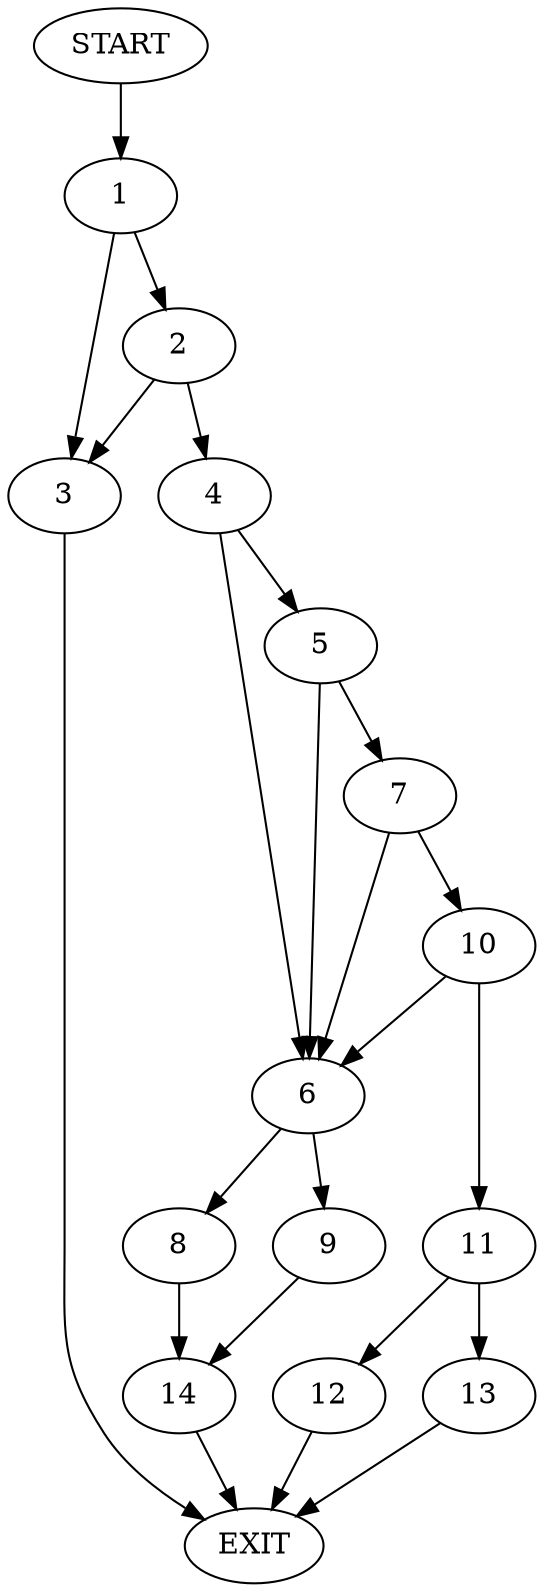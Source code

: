 digraph {
0 [label="START"]
15 [label="EXIT"]
0 -> 1
1 -> 2
1 -> 3
2 -> 4
2 -> 3
3 -> 15
4 -> 5
4 -> 6
5 -> 7
5 -> 6
6 -> 8
6 -> 9
7 -> 10
7 -> 6
10 -> 6
10 -> 11
11 -> 12
11 -> 13
13 -> 15
12 -> 15
8 -> 14
9 -> 14
14 -> 15
}
